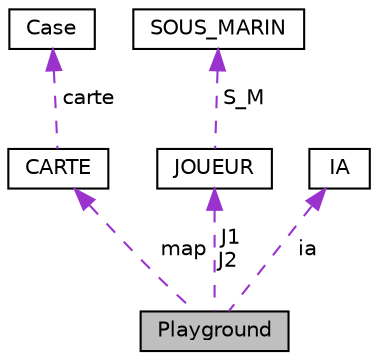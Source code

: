 digraph "Playground"
{
 // LATEX_PDF_SIZE
  edge [fontname="Helvetica",fontsize="10",labelfontname="Helvetica",labelfontsize="10"];
  node [fontname="Helvetica",fontsize="10",shape=record];
  Node1 [label="Playground",height=0.2,width=0.4,color="black", fillcolor="grey75", style="filled", fontcolor="black",tooltip="Structure principale du modèle Structure qui regroupe tout les éléments nécessaires pour gérer le mod..."];
  Node2 -> Node1 [dir="back",color="darkorchid3",fontsize="10",style="dashed",label=" map" ,fontname="Helvetica"];
  Node2 [label="CARTE",height=0.2,width=0.4,color="black", fillcolor="white", style="filled",URL="$struct_c_a_r_t_e.html",tooltip=" "];
  Node3 -> Node2 [dir="back",color="darkorchid3",fontsize="10",style="dashed",label=" carte" ,fontname="Helvetica"];
  Node3 [label="Case",height=0.2,width=0.4,color="black", fillcolor="white", style="filled",URL="$struct_case.html",tooltip=" "];
  Node4 -> Node1 [dir="back",color="darkorchid3",fontsize="10",style="dashed",label=" J1\nJ2" ,fontname="Helvetica"];
  Node4 [label="JOUEUR",height=0.2,width=0.4,color="black", fillcolor="white", style="filled",URL="$struct_j_o_u_e_u_r.html",tooltip=" "];
  Node5 -> Node4 [dir="back",color="darkorchid3",fontsize="10",style="dashed",label=" S_M" ,fontname="Helvetica"];
  Node5 [label="SOUS_MARIN",height=0.2,width=0.4,color="black", fillcolor="white", style="filled",URL="$struct_s_o_u_s___m_a_r_i_n.html",tooltip=" "];
  Node6 -> Node1 [dir="back",color="darkorchid3",fontsize="10",style="dashed",label=" ia" ,fontname="Helvetica"];
  Node6 [label="IA",height=0.2,width=0.4,color="black", fillcolor="white", style="filled",URL="$struct_i_a.html",tooltip=" "];
}
